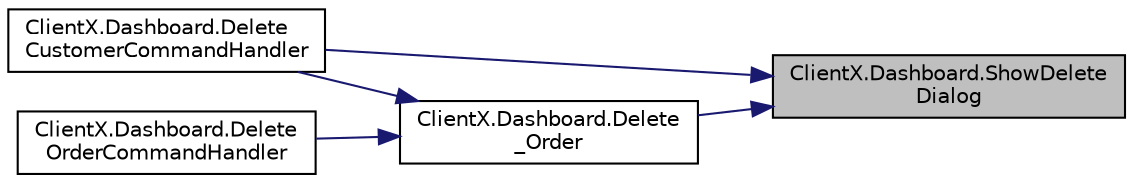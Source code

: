 digraph "ClientX.Dashboard.ShowDeleteDialog"
{
 // INTERACTIVE_SVG=YES
 // LATEX_PDF_SIZE
  edge [fontname="Helvetica",fontsize="10",labelfontname="Helvetica",labelfontsize="10"];
  node [fontname="Helvetica",fontsize="10",shape=record];
  rankdir="RL";
  Node1 [label="ClientX.Dashboard.ShowDelete\lDialog",height=0.2,width=0.4,color="black", fillcolor="grey75", style="filled", fontcolor="black",tooltip="Funkcja pomocnicza, pokazująca monit użytkownikowi z możliwością potwierdzenia lub anulowania operacj..."];
  Node1 -> Node2 [dir="back",color="midnightblue",fontsize="10",style="solid",fontname="Helvetica"];
  Node2 [label="ClientX.Dashboard.Delete\l_Order",height=0.2,width=0.4,color="black", fillcolor="white", style="filled",URL="$class_client_x_1_1_dashboard.html#ae3efa262f557bc22f8047517dd4b66c3",tooltip="Metoda, która odpowiada za usuwanie zamówień z bazy. Wywoływana jest przy usuwaniu pojedynczego zamów..."];
  Node2 -> Node3 [dir="back",color="midnightblue",fontsize="10",style="solid",fontname="Helvetica"];
  Node3 [label="ClientX.Dashboard.Delete\lCustomerCommandHandler",height=0.2,width=0.4,color="black", fillcolor="white", style="filled",URL="$class_client_x_1_1_dashboard.html#a96893a73f9596b47424063fc8b1d01c3",tooltip="Metoda odpowiadająca za usunięcie użytkownik z bazy oraz usunięcie wszystkich jego zamówień."];
  Node2 -> Node4 [dir="back",color="midnightblue",fontsize="10",style="solid",fontname="Helvetica"];
  Node4 [label="ClientX.Dashboard.Delete\lOrderCommandHandler",height=0.2,width=0.4,color="black", fillcolor="white", style="filled",URL="$class_client_x_1_1_dashboard.html#a6aa18a5634c126a0c14e085441ee843d",tooltip="Metoda, przypisana do kontrolki, która wywołuję funkcję usuwająca zamówienia z bazy."];
  Node1 -> Node3 [dir="back",color="midnightblue",fontsize="10",style="solid",fontname="Helvetica"];
}
